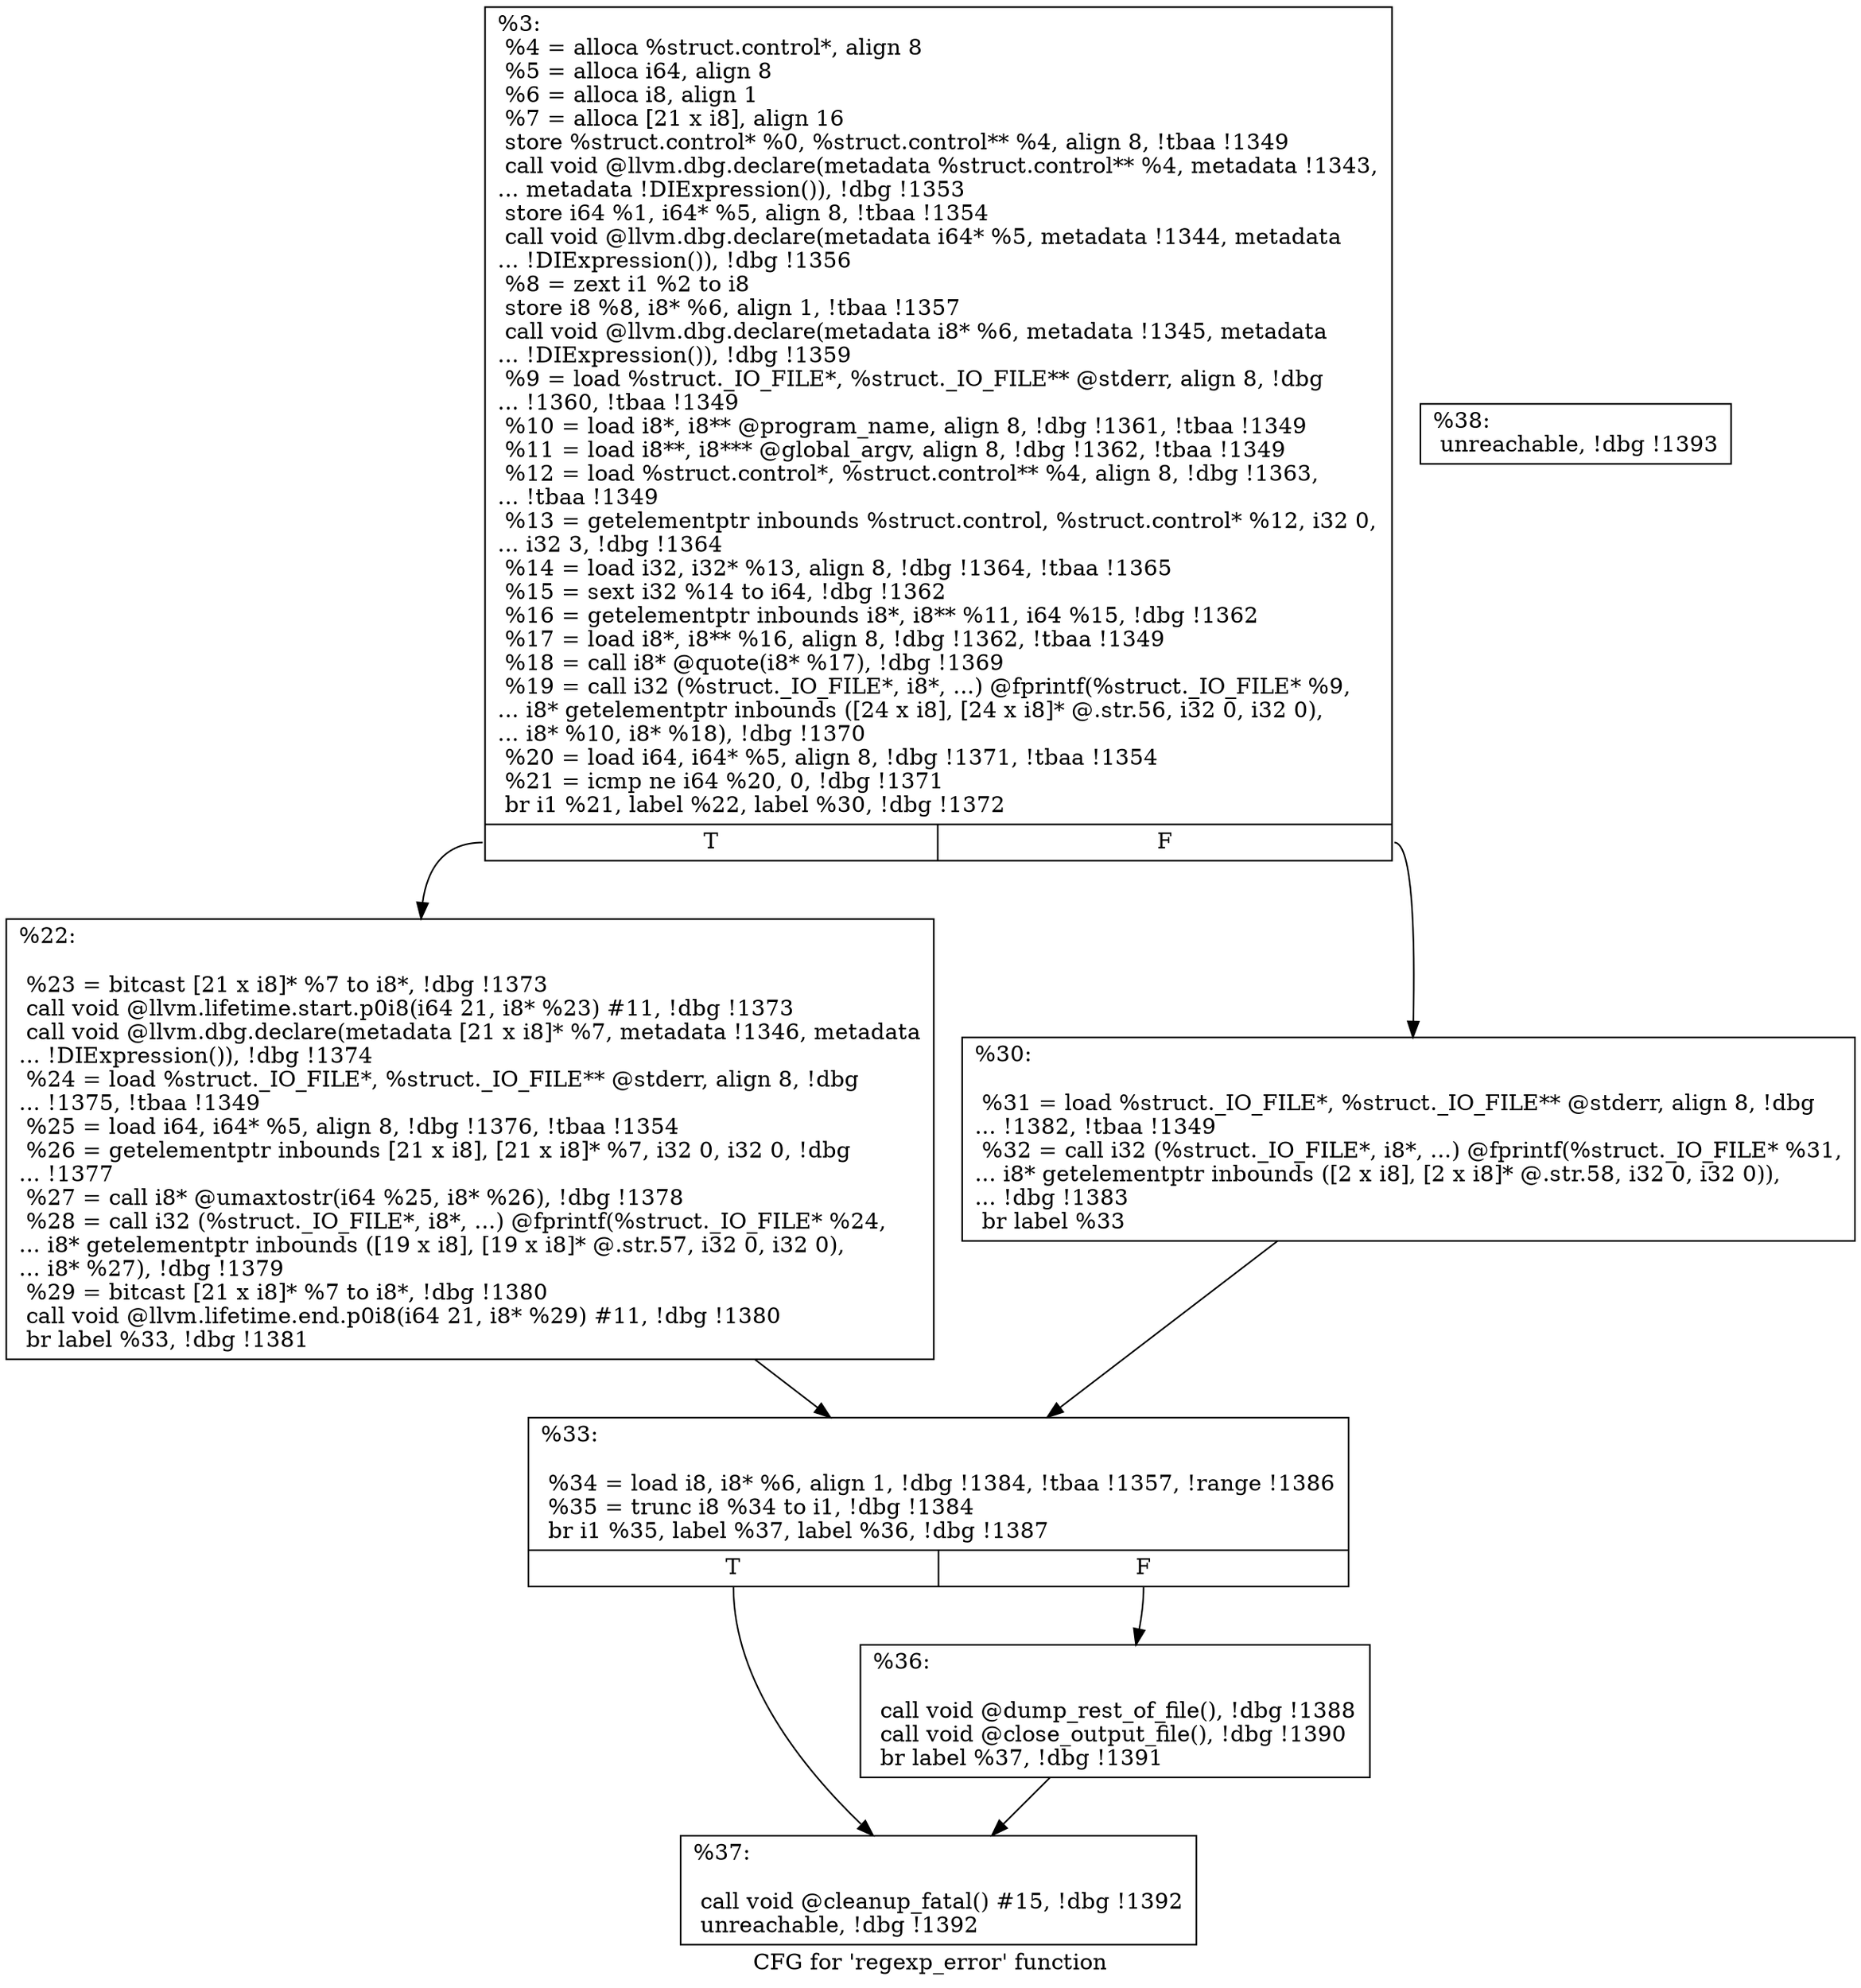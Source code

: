digraph "CFG for 'regexp_error' function" {
	label="CFG for 'regexp_error' function";

	Node0x1379820 [shape=record,label="{%3:\l  %4 = alloca %struct.control*, align 8\l  %5 = alloca i64, align 8\l  %6 = alloca i8, align 1\l  %7 = alloca [21 x i8], align 16\l  store %struct.control* %0, %struct.control** %4, align 8, !tbaa !1349\l  call void @llvm.dbg.declare(metadata %struct.control** %4, metadata !1343,\l... metadata !DIExpression()), !dbg !1353\l  store i64 %1, i64* %5, align 8, !tbaa !1354\l  call void @llvm.dbg.declare(metadata i64* %5, metadata !1344, metadata\l... !DIExpression()), !dbg !1356\l  %8 = zext i1 %2 to i8\l  store i8 %8, i8* %6, align 1, !tbaa !1357\l  call void @llvm.dbg.declare(metadata i8* %6, metadata !1345, metadata\l... !DIExpression()), !dbg !1359\l  %9 = load %struct._IO_FILE*, %struct._IO_FILE** @stderr, align 8, !dbg\l... !1360, !tbaa !1349\l  %10 = load i8*, i8** @program_name, align 8, !dbg !1361, !tbaa !1349\l  %11 = load i8**, i8*** @global_argv, align 8, !dbg !1362, !tbaa !1349\l  %12 = load %struct.control*, %struct.control** %4, align 8, !dbg !1363,\l... !tbaa !1349\l  %13 = getelementptr inbounds %struct.control, %struct.control* %12, i32 0,\l... i32 3, !dbg !1364\l  %14 = load i32, i32* %13, align 8, !dbg !1364, !tbaa !1365\l  %15 = sext i32 %14 to i64, !dbg !1362\l  %16 = getelementptr inbounds i8*, i8** %11, i64 %15, !dbg !1362\l  %17 = load i8*, i8** %16, align 8, !dbg !1362, !tbaa !1349\l  %18 = call i8* @quote(i8* %17), !dbg !1369\l  %19 = call i32 (%struct._IO_FILE*, i8*, ...) @fprintf(%struct._IO_FILE* %9,\l... i8* getelementptr inbounds ([24 x i8], [24 x i8]* @.str.56, i32 0, i32 0),\l... i8* %10, i8* %18), !dbg !1370\l  %20 = load i64, i64* %5, align 8, !dbg !1371, !tbaa !1354\l  %21 = icmp ne i64 %20, 0, !dbg !1371\l  br i1 %21, label %22, label %30, !dbg !1372\l|{<s0>T|<s1>F}}"];
	Node0x1379820:s0 -> Node0x1345ff0;
	Node0x1379820:s1 -> Node0x1346040;
	Node0x1345ff0 [shape=record,label="{%22:\l\l  %23 = bitcast [21 x i8]* %7 to i8*, !dbg !1373\l  call void @llvm.lifetime.start.p0i8(i64 21, i8* %23) #11, !dbg !1373\l  call void @llvm.dbg.declare(metadata [21 x i8]* %7, metadata !1346, metadata\l... !DIExpression()), !dbg !1374\l  %24 = load %struct._IO_FILE*, %struct._IO_FILE** @stderr, align 8, !dbg\l... !1375, !tbaa !1349\l  %25 = load i64, i64* %5, align 8, !dbg !1376, !tbaa !1354\l  %26 = getelementptr inbounds [21 x i8], [21 x i8]* %7, i32 0, i32 0, !dbg\l... !1377\l  %27 = call i8* @umaxtostr(i64 %25, i8* %26), !dbg !1378\l  %28 = call i32 (%struct._IO_FILE*, i8*, ...) @fprintf(%struct._IO_FILE* %24,\l... i8* getelementptr inbounds ([19 x i8], [19 x i8]* @.str.57, i32 0, i32 0),\l... i8* %27), !dbg !1379\l  %29 = bitcast [21 x i8]* %7 to i8*, !dbg !1380\l  call void @llvm.lifetime.end.p0i8(i64 21, i8* %29) #11, !dbg !1380\l  br label %33, !dbg !1381\l}"];
	Node0x1345ff0 -> Node0x1346090;
	Node0x1346040 [shape=record,label="{%30:\l\l  %31 = load %struct._IO_FILE*, %struct._IO_FILE** @stderr, align 8, !dbg\l... !1382, !tbaa !1349\l  %32 = call i32 (%struct._IO_FILE*, i8*, ...) @fprintf(%struct._IO_FILE* %31,\l... i8* getelementptr inbounds ([2 x i8], [2 x i8]* @.str.58, i32 0, i32 0)),\l... !dbg !1383\l  br label %33\l}"];
	Node0x1346040 -> Node0x1346090;
	Node0x1346090 [shape=record,label="{%33:\l\l  %34 = load i8, i8* %6, align 1, !dbg !1384, !tbaa !1357, !range !1386\l  %35 = trunc i8 %34 to i1, !dbg !1384\l  br i1 %35, label %37, label %36, !dbg !1387\l|{<s0>T|<s1>F}}"];
	Node0x1346090:s0 -> Node0x1346130;
	Node0x1346090:s1 -> Node0x13460e0;
	Node0x13460e0 [shape=record,label="{%36:\l\l  call void @dump_rest_of_file(), !dbg !1388\l  call void @close_output_file(), !dbg !1390\l  br label %37, !dbg !1391\l}"];
	Node0x13460e0 -> Node0x1346130;
	Node0x1346130 [shape=record,label="{%37:\l\l  call void @cleanup_fatal() #15, !dbg !1392\l  unreachable, !dbg !1392\l}"];
	Node0x1346180 [shape=record,label="{%38:                                                  \l  unreachable, !dbg !1393\l}"];
}
